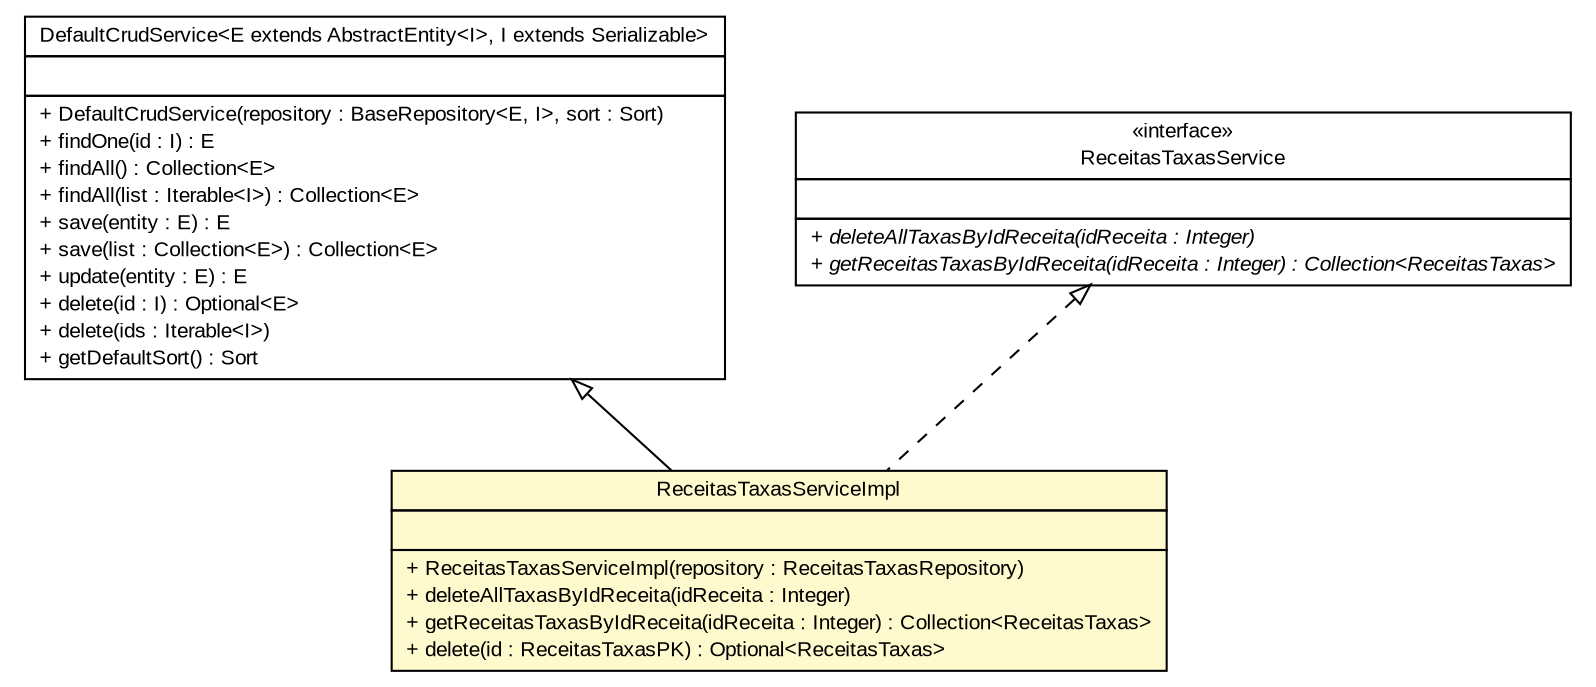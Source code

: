 #!/usr/local/bin/dot
#
# Class diagram 
# Generated by UMLGraph version R5_6 (http://www.umlgraph.org/)
#

digraph G {
	edge [fontname="arial",fontsize=10,labelfontname="arial",labelfontsize=10];
	node [fontname="arial",fontsize=10,shape=plaintext];
	nodesep=0.25;
	ranksep=0.5;
	// br.gov.to.sefaz.business.service.impl.DefaultCrudService<E extends br.gov.to.sefaz.persistence.entity.AbstractEntity<I>, I extends java.io.Serializable>
	c174277 [label=<<table title="br.gov.to.sefaz.business.service.impl.DefaultCrudService" border="0" cellborder="1" cellspacing="0" cellpadding="2" port="p" href="../../../../../business/service/impl/DefaultCrudService.html">
		<tr><td><table border="0" cellspacing="0" cellpadding="1">
<tr><td align="center" balign="center"> DefaultCrudService&lt;E extends AbstractEntity&lt;I&gt;, I extends Serializable&gt; </td></tr>
		</table></td></tr>
		<tr><td><table border="0" cellspacing="0" cellpadding="1">
<tr><td align="left" balign="left">  </td></tr>
		</table></td></tr>
		<tr><td><table border="0" cellspacing="0" cellpadding="1">
<tr><td align="left" balign="left"> + DefaultCrudService(repository : BaseRepository&lt;E, I&gt;, sort : Sort) </td></tr>
<tr><td align="left" balign="left"> + findOne(id : I) : E </td></tr>
<tr><td align="left" balign="left"> + findAll() : Collection&lt;E&gt; </td></tr>
<tr><td align="left" balign="left"> + findAll(list : Iterable&lt;I&gt;) : Collection&lt;E&gt; </td></tr>
<tr><td align="left" balign="left"> + save(entity : E) : E </td></tr>
<tr><td align="left" balign="left"> + save(list : Collection&lt;E&gt;) : Collection&lt;E&gt; </td></tr>
<tr><td align="left" balign="left"> + update(entity : E) : E </td></tr>
<tr><td align="left" balign="left"> + delete(id : I) : Optional&lt;E&gt; </td></tr>
<tr><td align="left" balign="left"> + delete(ids : Iterable&lt;I&gt;) </td></tr>
<tr><td align="left" balign="left"> + getDefaultSort() : Sort </td></tr>
		</table></td></tr>
		</table>>, URL="../../../../../business/service/impl/DefaultCrudService.html", fontname="arial", fontcolor="black", fontsize=10.0];
	// br.gov.to.sefaz.arr.parametros.business.service.ReceitasTaxasService
	c174474 [label=<<table title="br.gov.to.sefaz.arr.parametros.business.service.ReceitasTaxasService" border="0" cellborder="1" cellspacing="0" cellpadding="2" port="p" href="../ReceitasTaxasService.html">
		<tr><td><table border="0" cellspacing="0" cellpadding="1">
<tr><td align="center" balign="center"> &#171;interface&#187; </td></tr>
<tr><td align="center" balign="center"> ReceitasTaxasService </td></tr>
		</table></td></tr>
		<tr><td><table border="0" cellspacing="0" cellpadding="1">
<tr><td align="left" balign="left">  </td></tr>
		</table></td></tr>
		<tr><td><table border="0" cellspacing="0" cellpadding="1">
<tr><td align="left" balign="left"><font face="arial italic" point-size="10.0"> + deleteAllTaxasByIdReceita(idReceita : Integer) </font></td></tr>
<tr><td align="left" balign="left"><font face="arial italic" point-size="10.0"> + getReceitasTaxasByIdReceita(idReceita : Integer) : Collection&lt;ReceitasTaxas&gt; </font></td></tr>
		</table></td></tr>
		</table>>, URL="../ReceitasTaxasService.html", fontname="arial", fontcolor="black", fontsize=10.0];
	// br.gov.to.sefaz.arr.parametros.business.service.impl.ReceitasTaxasServiceImpl
	c174501 [label=<<table title="br.gov.to.sefaz.arr.parametros.business.service.impl.ReceitasTaxasServiceImpl" border="0" cellborder="1" cellspacing="0" cellpadding="2" port="p" bgcolor="lemonChiffon" href="./ReceitasTaxasServiceImpl.html">
		<tr><td><table border="0" cellspacing="0" cellpadding="1">
<tr><td align="center" balign="center"> ReceitasTaxasServiceImpl </td></tr>
		</table></td></tr>
		<tr><td><table border="0" cellspacing="0" cellpadding="1">
<tr><td align="left" balign="left">  </td></tr>
		</table></td></tr>
		<tr><td><table border="0" cellspacing="0" cellpadding="1">
<tr><td align="left" balign="left"> + ReceitasTaxasServiceImpl(repository : ReceitasTaxasRepository) </td></tr>
<tr><td align="left" balign="left"> + deleteAllTaxasByIdReceita(idReceita : Integer) </td></tr>
<tr><td align="left" balign="left"> + getReceitasTaxasByIdReceita(idReceita : Integer) : Collection&lt;ReceitasTaxas&gt; </td></tr>
<tr><td align="left" balign="left"> + delete(id : ReceitasTaxasPK) : Optional&lt;ReceitasTaxas&gt; </td></tr>
		</table></td></tr>
		</table>>, URL="./ReceitasTaxasServiceImpl.html", fontname="arial", fontcolor="black", fontsize=10.0];
	//br.gov.to.sefaz.arr.parametros.business.service.impl.ReceitasTaxasServiceImpl extends br.gov.to.sefaz.business.service.impl.DefaultCrudService<br.gov.to.sefaz.arr.parametros.persistence.entity.ReceitasTaxas, br.gov.to.sefaz.arr.parametros.persistence.entity.ReceitasTaxasPK>
	c174277:p -> c174501:p [dir=back,arrowtail=empty];
	//br.gov.to.sefaz.arr.parametros.business.service.impl.ReceitasTaxasServiceImpl implements br.gov.to.sefaz.arr.parametros.business.service.ReceitasTaxasService
	c174474:p -> c174501:p [dir=back,arrowtail=empty,style=dashed];
}

